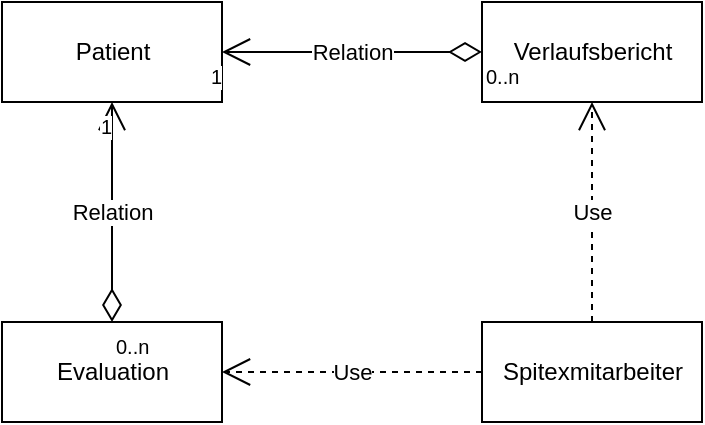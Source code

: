 <mxfile version="10.6.0" type="device"><diagram id="yeCUocj9l3BbQXP7X95s" name="Page-1"><mxGraphModel dx="565" dy="746" grid="1" gridSize="10" guides="1" tooltips="1" connect="1" arrows="1" fold="1" page="1" pageScale="1" pageWidth="850" pageHeight="1100" math="0" shadow="0"><root><mxCell id="0"/><mxCell id="1" parent="0"/><mxCell id="uEdDao-Tx4j2Yt9nRIgw-9" value="Patient" style="html=1;" vertex="1" parent="1"><mxGeometry x="120" y="80" width="110" height="50" as="geometry"/></mxCell><mxCell id="uEdDao-Tx4j2Yt9nRIgw-10" value="Spitexmitarbeiter" style="html=1;" vertex="1" parent="1"><mxGeometry x="360" y="240" width="110" height="50" as="geometry"/></mxCell><mxCell id="uEdDao-Tx4j2Yt9nRIgw-11" value="Verlaufsbericht" style="html=1;" vertex="1" parent="1"><mxGeometry x="360" y="80" width="110" height="50" as="geometry"/></mxCell><mxCell id="uEdDao-Tx4j2Yt9nRIgw-12" value="Evaluation" style="html=1;" vertex="1" parent="1"><mxGeometry x="120" y="240" width="110" height="50" as="geometry"/></mxCell><mxCell id="uEdDao-Tx4j2Yt9nRIgw-13" value="Relation" style="endArrow=open;html=1;endSize=12;startArrow=diamondThin;startSize=14;startFill=0;edgeStyle=orthogonalEdgeStyle;exitX=0;exitY=0.5;exitDx=0;exitDy=0;entryX=1;entryY=0.5;entryDx=0;entryDy=0;" edge="1" parent="1" source="uEdDao-Tx4j2Yt9nRIgw-11" target="uEdDao-Tx4j2Yt9nRIgw-9"><mxGeometry relative="1" as="geometry"><mxPoint x="220" y="340" as="sourcePoint"/><mxPoint x="380" y="340" as="targetPoint"/></mxGeometry></mxCell><mxCell id="uEdDao-Tx4j2Yt9nRIgw-14" value="0..n" style="resizable=0;html=1;align=left;verticalAlign=top;labelBackgroundColor=#ffffff;fontSize=10;" connectable="0" vertex="1" parent="uEdDao-Tx4j2Yt9nRIgw-13"><mxGeometry x="-1" relative="1" as="geometry"/></mxCell><mxCell id="uEdDao-Tx4j2Yt9nRIgw-15" value="1" style="resizable=0;html=1;align=right;verticalAlign=top;labelBackgroundColor=#ffffff;fontSize=10;" connectable="0" vertex="1" parent="uEdDao-Tx4j2Yt9nRIgw-13"><mxGeometry x="1" relative="1" as="geometry"/></mxCell><mxCell id="uEdDao-Tx4j2Yt9nRIgw-16" value="Relation" style="endArrow=open;html=1;endSize=12;startArrow=diamondThin;startSize=14;startFill=0;edgeStyle=orthogonalEdgeStyle;entryX=0.5;entryY=1;entryDx=0;entryDy=0;exitX=0.5;exitY=0;exitDx=0;exitDy=0;" edge="1" parent="1" source="uEdDao-Tx4j2Yt9nRIgw-12" target="uEdDao-Tx4j2Yt9nRIgw-9"><mxGeometry relative="1" as="geometry"><mxPoint x="160" y="340" as="sourcePoint"/><mxPoint x="320" y="340" as="targetPoint"/></mxGeometry></mxCell><mxCell id="uEdDao-Tx4j2Yt9nRIgw-17" value="0..n" style="resizable=0;html=1;align=left;verticalAlign=top;labelBackgroundColor=#ffffff;fontSize=10;" connectable="0" vertex="1" parent="uEdDao-Tx4j2Yt9nRIgw-16"><mxGeometry x="-1" relative="1" as="geometry"/></mxCell><mxCell id="uEdDao-Tx4j2Yt9nRIgw-18" value="1" style="resizable=0;html=1;align=right;verticalAlign=top;labelBackgroundColor=#ffffff;fontSize=10;" connectable="0" vertex="1" parent="uEdDao-Tx4j2Yt9nRIgw-16"><mxGeometry x="1" relative="1" as="geometry"/></mxCell><mxCell id="uEdDao-Tx4j2Yt9nRIgw-21" value="Use" style="endArrow=open;endSize=12;dashed=1;html=1;entryX=0.5;entryY=1;entryDx=0;entryDy=0;exitX=0.5;exitY=0;exitDx=0;exitDy=0;" edge="1" parent="1" source="uEdDao-Tx4j2Yt9nRIgw-10" target="uEdDao-Tx4j2Yt9nRIgw-11"><mxGeometry width="160" relative="1" as="geometry"><mxPoint x="300" y="370" as="sourcePoint"/><mxPoint x="460" y="370" as="targetPoint"/></mxGeometry></mxCell><mxCell id="uEdDao-Tx4j2Yt9nRIgw-22" value="Use" style="endArrow=open;endSize=12;dashed=1;html=1;entryX=1;entryY=0.5;entryDx=0;entryDy=0;exitX=0;exitY=0.5;exitDx=0;exitDy=0;" edge="1" parent="1" source="uEdDao-Tx4j2Yt9nRIgw-10" target="uEdDao-Tx4j2Yt9nRIgw-12"><mxGeometry width="160" relative="1" as="geometry"><mxPoint x="210" y="380" as="sourcePoint"/><mxPoint x="370" y="380" as="targetPoint"/></mxGeometry></mxCell></root></mxGraphModel></diagram></mxfile>